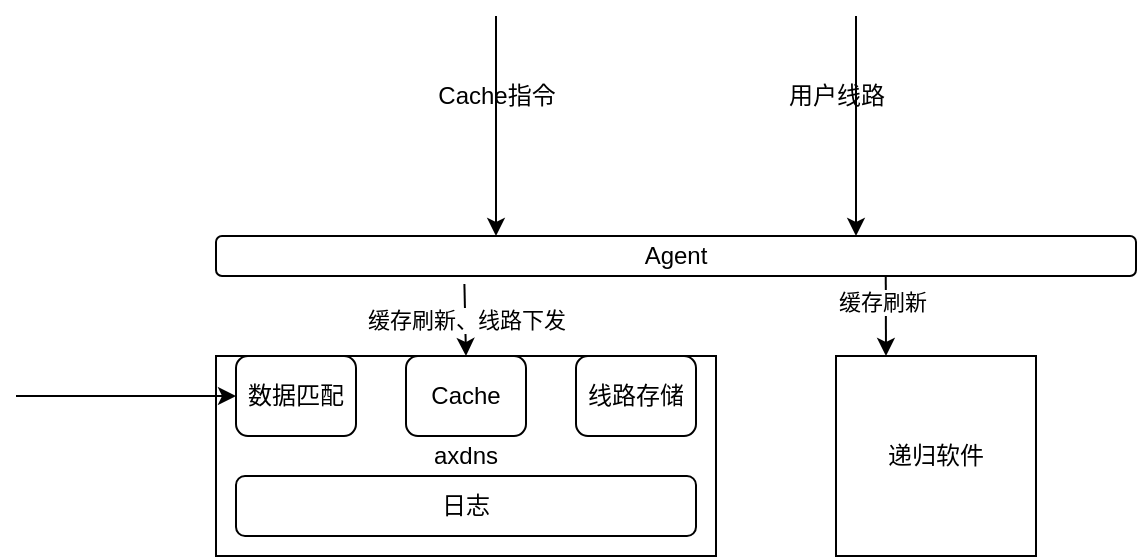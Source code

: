 <mxfile version="21.0.4" type="github">
  <diagram name="第 1 页" id="hAT8Fx-qvVBSpOgLIFJH">
    <mxGraphModel dx="1085" dy="807" grid="1" gridSize="10" guides="1" tooltips="1" connect="1" arrows="1" fold="1" page="1" pageScale="1" pageWidth="827" pageHeight="1169" math="0" shadow="0">
      <root>
        <mxCell id="0" />
        <mxCell id="1" parent="0" />
        <mxCell id="QSx7zk7HUFhswyVTexCU-1" value="Agent" style="rounded=1;whiteSpace=wrap;html=1;" vertex="1" parent="1">
          <mxGeometry x="220" y="390" width="460" height="20" as="geometry" />
        </mxCell>
        <mxCell id="QSx7zk7HUFhswyVTexCU-2" value="axdns" style="rounded=0;whiteSpace=wrap;html=1;" vertex="1" parent="1">
          <mxGeometry x="220" y="450" width="250" height="100" as="geometry" />
        </mxCell>
        <mxCell id="QSx7zk7HUFhswyVTexCU-3" value="递归软件" style="whiteSpace=wrap;html=1;aspect=fixed;" vertex="1" parent="1">
          <mxGeometry x="530" y="450" width="100" height="100" as="geometry" />
        </mxCell>
        <mxCell id="QSx7zk7HUFhswyVTexCU-4" value="" style="endArrow=classic;html=1;rounded=0;" edge="1" parent="1">
          <mxGeometry width="50" height="50" relative="1" as="geometry">
            <mxPoint x="360" y="280" as="sourcePoint" />
            <mxPoint x="360" y="390" as="targetPoint" />
          </mxGeometry>
        </mxCell>
        <mxCell id="QSx7zk7HUFhswyVTexCU-5" value="" style="endArrow=classic;html=1;rounded=0;" edge="1" parent="1">
          <mxGeometry width="50" height="50" relative="1" as="geometry">
            <mxPoint x="540" y="280" as="sourcePoint" />
            <mxPoint x="540" y="390" as="targetPoint" />
          </mxGeometry>
        </mxCell>
        <mxCell id="QSx7zk7HUFhswyVTexCU-6" value="Cache指令" style="text;html=1;align=center;verticalAlign=middle;resizable=0;points=[];autosize=1;strokeColor=none;fillColor=none;" vertex="1" parent="1">
          <mxGeometry x="320" y="305" width="80" height="30" as="geometry" />
        </mxCell>
        <mxCell id="QSx7zk7HUFhswyVTexCU-7" value="用户线路" style="text;html=1;align=center;verticalAlign=middle;resizable=0;points=[];autosize=1;strokeColor=none;fillColor=none;" vertex="1" parent="1">
          <mxGeometry x="495" y="305" width="70" height="30" as="geometry" />
        </mxCell>
        <mxCell id="QSx7zk7HUFhswyVTexCU-8" value="" style="endArrow=classic;html=1;rounded=0;entryX=0.25;entryY=0;entryDx=0;entryDy=0;exitX=0.728;exitY=1;exitDx=0;exitDy=0;exitPerimeter=0;" edge="1" parent="1" source="QSx7zk7HUFhswyVTexCU-1" target="QSx7zk7HUFhswyVTexCU-3">
          <mxGeometry width="50" height="50" relative="1" as="geometry">
            <mxPoint x="540" y="420" as="sourcePoint" />
            <mxPoint x="440" y="390" as="targetPoint" />
          </mxGeometry>
        </mxCell>
        <mxCell id="QSx7zk7HUFhswyVTexCU-9" value="缓存刷新" style="edgeLabel;html=1;align=center;verticalAlign=middle;resizable=0;points=[];" vertex="1" connectable="0" parent="QSx7zk7HUFhswyVTexCU-8">
          <mxGeometry x="-0.369" y="-2" relative="1" as="geometry">
            <mxPoint as="offset" />
          </mxGeometry>
        </mxCell>
        <mxCell id="QSx7zk7HUFhswyVTexCU-10" value="缓存刷新、线路下发" style="endArrow=classic;html=1;rounded=0;entryX=0.5;entryY=0;entryDx=0;entryDy=0;exitX=0.27;exitY=1.2;exitDx=0;exitDy=0;exitPerimeter=0;" edge="1" parent="1" source="QSx7zk7HUFhswyVTexCU-1" target="QSx7zk7HUFhswyVTexCU-2">
          <mxGeometry x="-0.0" width="50" height="50" relative="1" as="geometry">
            <mxPoint x="370" y="420" as="sourcePoint" />
            <mxPoint x="440" y="390" as="targetPoint" />
            <mxPoint as="offset" />
          </mxGeometry>
        </mxCell>
        <mxCell id="QSx7zk7HUFhswyVTexCU-12" value="日志" style="rounded=1;whiteSpace=wrap;html=1;" vertex="1" parent="1">
          <mxGeometry x="230" y="510" width="230" height="30" as="geometry" />
        </mxCell>
        <mxCell id="QSx7zk7HUFhswyVTexCU-13" value="线路存储" style="rounded=1;whiteSpace=wrap;html=1;" vertex="1" parent="1">
          <mxGeometry x="400" y="450" width="60" height="40" as="geometry" />
        </mxCell>
        <mxCell id="QSx7zk7HUFhswyVTexCU-16" value="数据匹配" style="rounded=1;whiteSpace=wrap;html=1;" vertex="1" parent="1">
          <mxGeometry x="230" y="450" width="60" height="40" as="geometry" />
        </mxCell>
        <mxCell id="QSx7zk7HUFhswyVTexCU-17" value="" style="endArrow=classic;html=1;rounded=0;entryX=0.04;entryY=0.2;entryDx=0;entryDy=0;entryPerimeter=0;" edge="1" parent="1" target="QSx7zk7HUFhswyVTexCU-2">
          <mxGeometry width="50" height="50" relative="1" as="geometry">
            <mxPoint x="120" y="470" as="sourcePoint" />
            <mxPoint x="210" y="475" as="targetPoint" />
          </mxGeometry>
        </mxCell>
        <mxCell id="QSx7zk7HUFhswyVTexCU-18" value="Cache" style="rounded=1;whiteSpace=wrap;html=1;" vertex="1" parent="1">
          <mxGeometry x="315" y="450" width="60" height="40" as="geometry" />
        </mxCell>
      </root>
    </mxGraphModel>
  </diagram>
</mxfile>
